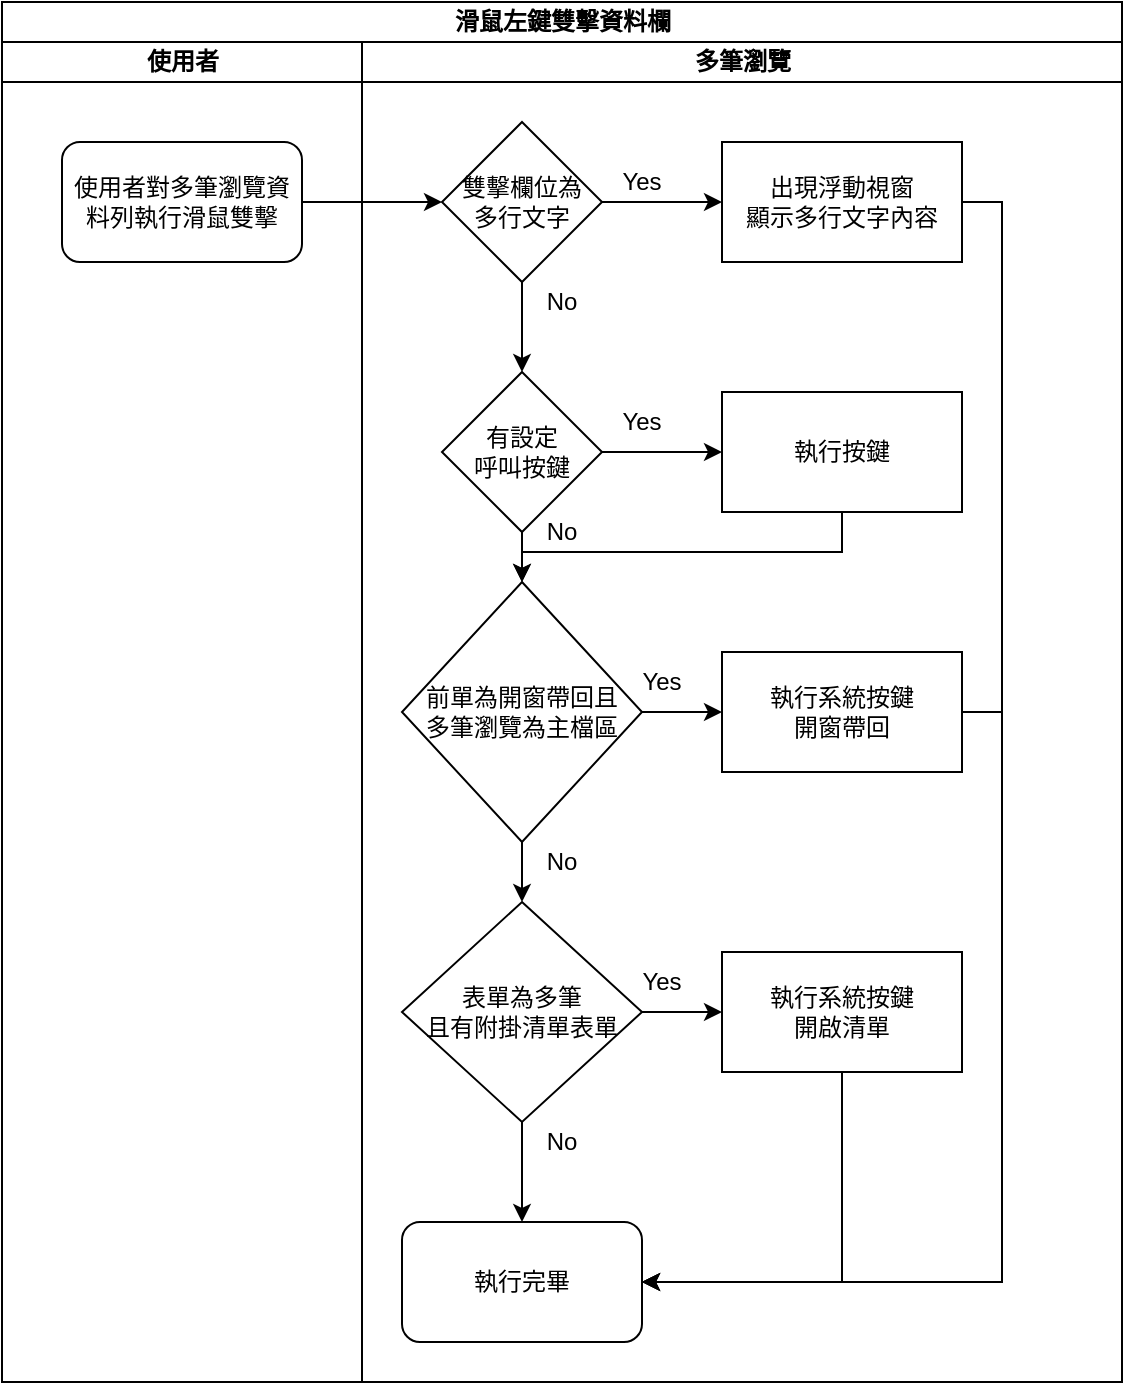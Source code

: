 <mxfile version="13.6.2" type="device"><diagram id="14jQpfyh-jCu64Kp6EEs" name="多筆瀏覽"><mxGraphModel dx="852" dy="494" grid="1" gridSize="10" guides="1" tooltips="1" connect="1" arrows="1" fold="1" page="1" pageScale="1" pageWidth="827" pageHeight="1169" math="0" shadow="0"><root><mxCell id="0"/><mxCell id="1" parent="0"/><mxCell id="ZjWjbHnEcedJOxCu4aME-1" value="滑鼠左鍵雙擊資料欄" style="swimlane;html=1;childLayout=stackLayout;resizeParent=1;resizeParentMax=0;startSize=20;" vertex="1" parent="1"><mxGeometry x="240" y="20" width="560" height="690" as="geometry"/></mxCell><mxCell id="ZjWjbHnEcedJOxCu4aME-2" value="使用者" style="swimlane;html=1;startSize=20;" vertex="1" parent="ZjWjbHnEcedJOxCu4aME-1"><mxGeometry y="20" width="180" height="670" as="geometry"/></mxCell><mxCell id="ZjWjbHnEcedJOxCu4aME-5" value="使用者對多筆瀏覽資料列執行滑鼠雙擊" style="rounded=1;whiteSpace=wrap;html=1;" vertex="1" parent="ZjWjbHnEcedJOxCu4aME-2"><mxGeometry x="30" y="50" width="120" height="60" as="geometry"/></mxCell><mxCell id="ZjWjbHnEcedJOxCu4aME-3" value="多筆瀏覽" style="swimlane;html=1;startSize=20;" vertex="1" parent="ZjWjbHnEcedJOxCu4aME-1"><mxGeometry x="180" y="20" width="380" height="670" as="geometry"/></mxCell><mxCell id="ZjWjbHnEcedJOxCu4aME-13" value="有設定&lt;br&gt;呼叫按鍵" style="rhombus;whiteSpace=wrap;html=1;" vertex="1" parent="ZjWjbHnEcedJOxCu4aME-3"><mxGeometry x="40" y="165" width="80" height="80" as="geometry"/></mxCell><mxCell id="ZjWjbHnEcedJOxCu4aME-8" value="雙擊欄位為&lt;br&gt;多行文字" style="rhombus;whiteSpace=wrap;html=1;" vertex="1" parent="ZjWjbHnEcedJOxCu4aME-3"><mxGeometry x="40" y="40" width="80" height="80" as="geometry"/></mxCell><mxCell id="ZjWjbHnEcedJOxCu4aME-14" value="" style="edgeStyle=orthogonalEdgeStyle;rounded=0;orthogonalLoop=1;jettySize=auto;html=1;" edge="1" parent="ZjWjbHnEcedJOxCu4aME-3" source="ZjWjbHnEcedJOxCu4aME-8" target="ZjWjbHnEcedJOxCu4aME-13"><mxGeometry relative="1" as="geometry"/></mxCell><mxCell id="ZjWjbHnEcedJOxCu4aME-18" value="" style="edgeStyle=orthogonalEdgeStyle;rounded=0;orthogonalLoop=1;jettySize=auto;html=1;" edge="1" parent="ZjWjbHnEcedJOxCu4aME-3" source="ZjWjbHnEcedJOxCu4aME-13" target="ZjWjbHnEcedJOxCu4aME-17"><mxGeometry relative="1" as="geometry"/></mxCell><mxCell id="ZjWjbHnEcedJOxCu4aME-17" value="前單為開窗帶回且&lt;br&gt;多筆瀏覽為主檔區" style="rhombus;whiteSpace=wrap;html=1;" vertex="1" parent="ZjWjbHnEcedJOxCu4aME-3"><mxGeometry x="20" y="270" width="120" height="130" as="geometry"/></mxCell><mxCell id="ZjWjbHnEcedJOxCu4aME-22" value="" style="edgeStyle=orthogonalEdgeStyle;rounded=0;orthogonalLoop=1;jettySize=auto;html=1;" edge="1" parent="ZjWjbHnEcedJOxCu4aME-3" source="ZjWjbHnEcedJOxCu4aME-17" target="ZjWjbHnEcedJOxCu4aME-21"><mxGeometry relative="1" as="geometry"/></mxCell><mxCell id="ZjWjbHnEcedJOxCu4aME-20" value="" style="edgeStyle=orthogonalEdgeStyle;rounded=0;orthogonalLoop=1;jettySize=auto;html=1;" edge="1" parent="ZjWjbHnEcedJOxCu4aME-3" source="ZjWjbHnEcedJOxCu4aME-17" target="ZjWjbHnEcedJOxCu4aME-19"><mxGeometry relative="1" as="geometry"/></mxCell><mxCell id="ZjWjbHnEcedJOxCu4aME-28" style="edgeStyle=orthogonalEdgeStyle;rounded=0;orthogonalLoop=1;jettySize=auto;html=1;" edge="1" parent="ZjWjbHnEcedJOxCu4aME-3" source="ZjWjbHnEcedJOxCu4aME-21" target="ZjWjbHnEcedJOxCu4aME-27"><mxGeometry relative="1" as="geometry"/></mxCell><mxCell id="ZjWjbHnEcedJOxCu4aME-21" value="表單為多筆&lt;br&gt;且有附掛清單表單" style="rhombus;whiteSpace=wrap;html=1;" vertex="1" parent="ZjWjbHnEcedJOxCu4aME-3"><mxGeometry x="20" y="430" width="120" height="110" as="geometry"/></mxCell><mxCell id="ZjWjbHnEcedJOxCu4aME-27" value="執行完畢" style="rounded=1;whiteSpace=wrap;html=1;" vertex="1" parent="ZjWjbHnEcedJOxCu4aME-3"><mxGeometry x="20" y="590" width="120" height="60" as="geometry"/></mxCell><mxCell id="ZjWjbHnEcedJOxCu4aME-30" style="edgeStyle=orthogonalEdgeStyle;rounded=0;orthogonalLoop=1;jettySize=auto;html=1;entryX=1;entryY=0.5;entryDx=0;entryDy=0;exitX=0.5;exitY=1;exitDx=0;exitDy=0;" edge="1" parent="ZjWjbHnEcedJOxCu4aME-3" source="ZjWjbHnEcedJOxCu4aME-25" target="ZjWjbHnEcedJOxCu4aME-27"><mxGeometry relative="1" as="geometry"/></mxCell><mxCell id="ZjWjbHnEcedJOxCu4aME-40" value="No" style="text;html=1;strokeColor=none;fillColor=none;align=center;verticalAlign=middle;whiteSpace=wrap;rounded=0;" vertex="1" parent="ZjWjbHnEcedJOxCu4aME-3"><mxGeometry x="80" y="120" width="40" height="20" as="geometry"/></mxCell><mxCell id="ZjWjbHnEcedJOxCu4aME-35" value="No" style="text;html=1;strokeColor=none;fillColor=none;align=center;verticalAlign=middle;whiteSpace=wrap;rounded=0;" vertex="1" parent="ZjWjbHnEcedJOxCu4aME-3"><mxGeometry x="80" y="235" width="40" height="20" as="geometry"/></mxCell><mxCell id="ZjWjbHnEcedJOxCu4aME-41" value="No" style="text;html=1;strokeColor=none;fillColor=none;align=center;verticalAlign=middle;whiteSpace=wrap;rounded=0;" vertex="1" parent="ZjWjbHnEcedJOxCu4aME-3"><mxGeometry x="80" y="400" width="40" height="20" as="geometry"/></mxCell><mxCell id="ZjWjbHnEcedJOxCu4aME-42" value="No" style="text;html=1;strokeColor=none;fillColor=none;align=center;verticalAlign=middle;whiteSpace=wrap;rounded=0;" vertex="1" parent="ZjWjbHnEcedJOxCu4aME-3"><mxGeometry x="80" y="540" width="40" height="20" as="geometry"/></mxCell><mxCell id="ZjWjbHnEcedJOxCu4aME-36" value="Yes" style="text;html=1;strokeColor=none;fillColor=none;align=center;verticalAlign=middle;whiteSpace=wrap;rounded=0;" vertex="1" parent="ZjWjbHnEcedJOxCu4aME-3"><mxGeometry x="120" y="180" width="40" height="20" as="geometry"/></mxCell><mxCell id="ZjWjbHnEcedJOxCu4aME-34" value="Yes" style="text;html=1;strokeColor=none;fillColor=none;align=center;verticalAlign=middle;whiteSpace=wrap;rounded=0;" vertex="1" parent="ZjWjbHnEcedJOxCu4aME-3"><mxGeometry x="120" y="60" width="40" height="20" as="geometry"/></mxCell><mxCell id="ZjWjbHnEcedJOxCu4aME-38" value="Yes" style="text;html=1;strokeColor=none;fillColor=none;align=center;verticalAlign=middle;whiteSpace=wrap;rounded=0;" vertex="1" parent="ZjWjbHnEcedJOxCu4aME-3"><mxGeometry x="130" y="460" width="40" height="20" as="geometry"/></mxCell><mxCell id="ZjWjbHnEcedJOxCu4aME-37" value="Yes" style="text;html=1;strokeColor=none;fillColor=none;align=center;verticalAlign=middle;whiteSpace=wrap;rounded=0;" vertex="1" parent="ZjWjbHnEcedJOxCu4aME-3"><mxGeometry x="130" y="310" width="40" height="20" as="geometry"/></mxCell><mxCell id="ZjWjbHnEcedJOxCu4aME-25" value="執行系統按鍵&lt;br&gt;開啟清單" style="rounded=0;whiteSpace=wrap;html=1;" vertex="1" parent="ZjWjbHnEcedJOxCu4aME-3"><mxGeometry x="180" y="455" width="120" height="60" as="geometry"/></mxCell><mxCell id="ZjWjbHnEcedJOxCu4aME-39" style="edgeStyle=orthogonalEdgeStyle;rounded=0;orthogonalLoop=1;jettySize=auto;html=1;entryX=1;entryY=0.5;entryDx=0;entryDy=0;exitX=1;exitY=0.5;exitDx=0;exitDy=0;" edge="1" parent="ZjWjbHnEcedJOxCu4aME-3" source="ZjWjbHnEcedJOxCu4aME-19" target="ZjWjbHnEcedJOxCu4aME-27"><mxGeometry relative="1" as="geometry"/></mxCell><mxCell id="ZjWjbHnEcedJOxCu4aME-19" value="執行系統按鍵&lt;br&gt;開窗帶回" style="whiteSpace=wrap;html=1;" vertex="1" parent="ZjWjbHnEcedJOxCu4aME-3"><mxGeometry x="180" y="305" width="120" height="60" as="geometry"/></mxCell><mxCell id="ZjWjbHnEcedJOxCu4aME-24" value="" style="edgeStyle=orthogonalEdgeStyle;rounded=0;orthogonalLoop=1;jettySize=auto;html=1;" edge="1" parent="ZjWjbHnEcedJOxCu4aME-3" source="ZjWjbHnEcedJOxCu4aME-21"><mxGeometry relative="1" as="geometry"><mxPoint x="180" y="485" as="targetPoint"/></mxGeometry></mxCell><mxCell id="ZjWjbHnEcedJOxCu4aME-7" style="edgeStyle=orthogonalEdgeStyle;rounded=0;orthogonalLoop=1;jettySize=auto;html=1;" edge="1" parent="ZjWjbHnEcedJOxCu4aME-1" source="ZjWjbHnEcedJOxCu4aME-5" target="ZjWjbHnEcedJOxCu4aME-8"><mxGeometry relative="1" as="geometry"><mxPoint x="220" y="100" as="targetPoint"/></mxGeometry></mxCell><mxCell id="ZjWjbHnEcedJOxCu4aME-32" style="edgeStyle=orthogonalEdgeStyle;rounded=0;orthogonalLoop=1;jettySize=auto;html=1;entryX=1;entryY=0.5;entryDx=0;entryDy=0;exitX=1;exitY=0.5;exitDx=0;exitDy=0;" edge="1" parent="1" source="ZjWjbHnEcedJOxCu4aME-9" target="ZjWjbHnEcedJOxCu4aME-27"><mxGeometry relative="1" as="geometry"/></mxCell><mxCell id="ZjWjbHnEcedJOxCu4aME-9" value="出現浮動視窗&lt;br&gt;顯示多行文字內容" style="whiteSpace=wrap;html=1;" vertex="1" parent="1"><mxGeometry x="600" y="90" width="120" height="60" as="geometry"/></mxCell><mxCell id="ZjWjbHnEcedJOxCu4aME-10" value="" style="edgeStyle=orthogonalEdgeStyle;rounded=0;orthogonalLoop=1;jettySize=auto;html=1;" edge="1" parent="1" source="ZjWjbHnEcedJOxCu4aME-8" target="ZjWjbHnEcedJOxCu4aME-9"><mxGeometry relative="1" as="geometry"/></mxCell><mxCell id="ZjWjbHnEcedJOxCu4aME-26" style="edgeStyle=orthogonalEdgeStyle;rounded=0;orthogonalLoop=1;jettySize=auto;html=1;entryX=0.5;entryY=0;entryDx=0;entryDy=0;exitX=0.5;exitY=1;exitDx=0;exitDy=0;" edge="1" parent="1" source="ZjWjbHnEcedJOxCu4aME-15" target="ZjWjbHnEcedJOxCu4aME-17"><mxGeometry relative="1" as="geometry"><Array as="points"><mxPoint x="660" y="295"/><mxPoint x="500" y="295"/></Array></mxGeometry></mxCell><mxCell id="ZjWjbHnEcedJOxCu4aME-15" value="執行按鍵" style="whiteSpace=wrap;html=1;" vertex="1" parent="1"><mxGeometry x="600" y="215" width="120" height="60" as="geometry"/></mxCell><mxCell id="ZjWjbHnEcedJOxCu4aME-16" value="" style="edgeStyle=orthogonalEdgeStyle;rounded=0;orthogonalLoop=1;jettySize=auto;html=1;" edge="1" parent="1" source="ZjWjbHnEcedJOxCu4aME-13" target="ZjWjbHnEcedJOxCu4aME-15"><mxGeometry relative="1" as="geometry"/></mxCell></root></mxGraphModel></diagram></mxfile>
